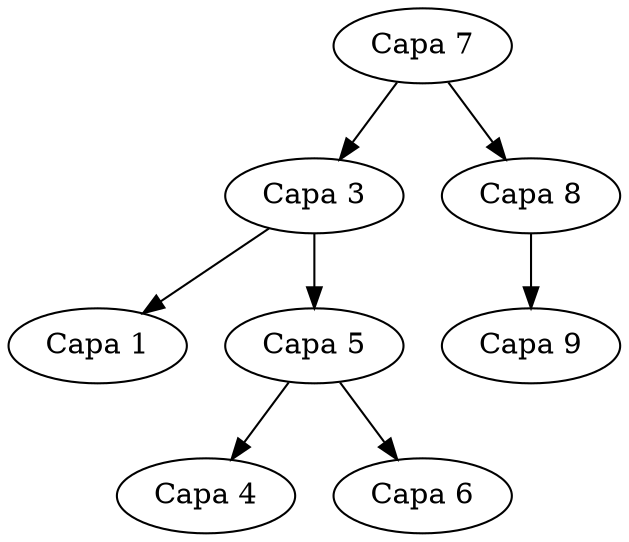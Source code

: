  digraph impresiones {
7[label="Capa 7"]
           7  ->            3
3[label="Capa 3"]
           3  ->            1
1[label="Capa 1"]
           3  ->            5
5[label="Capa 5"]
           5  ->            4
4[label="Capa 4"]
           5  ->            6
6[label="Capa 6"]
           7  ->            8
8[label="Capa 8"]
           8  ->            9
9[label="Capa 9"]
 }
